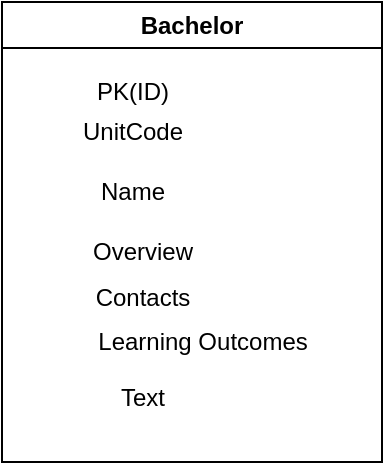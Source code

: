 <mxfile version="21.6.9" type="github">
  <diagram name="Page-1" id="2zYKsYj3F1adgjcDwOO2">
    <mxGraphModel dx="792" dy="1100" grid="1" gridSize="10" guides="1" tooltips="1" connect="1" arrows="1" fold="1" page="1" pageScale="1" pageWidth="850" pageHeight="1100" math="0" shadow="0">
      <root>
        <mxCell id="0" />
        <mxCell id="1" parent="0" />
        <mxCell id="_wI2JqVREfI81qUmRfrN-2" value="Bachelor" style="swimlane;whiteSpace=wrap;html=1;" vertex="1" parent="1">
          <mxGeometry x="70" y="110" width="190" height="230" as="geometry" />
        </mxCell>
        <mxCell id="_wI2JqVREfI81qUmRfrN-3" value="PK(ID)" style="text;html=1;align=center;verticalAlign=middle;resizable=0;points=[];autosize=1;strokeColor=none;fillColor=none;" vertex="1" parent="_wI2JqVREfI81qUmRfrN-2">
          <mxGeometry x="35" y="30" width="60" height="30" as="geometry" />
        </mxCell>
        <mxCell id="_wI2JqVREfI81qUmRfrN-4" value="Name" style="text;html=1;align=center;verticalAlign=middle;resizable=0;points=[];autosize=1;strokeColor=none;fillColor=none;" vertex="1" parent="_wI2JqVREfI81qUmRfrN-2">
          <mxGeometry x="35" y="80" width="60" height="30" as="geometry" />
        </mxCell>
        <mxCell id="_wI2JqVREfI81qUmRfrN-5" value="Overview" style="text;html=1;align=center;verticalAlign=middle;resizable=0;points=[];autosize=1;strokeColor=none;fillColor=none;" vertex="1" parent="_wI2JqVREfI81qUmRfrN-2">
          <mxGeometry x="35" y="110" width="70" height="30" as="geometry" />
        </mxCell>
        <mxCell id="_wI2JqVREfI81qUmRfrN-6" value="Contacts" style="text;html=1;align=center;verticalAlign=middle;resizable=0;points=[];autosize=1;strokeColor=none;fillColor=none;" vertex="1" parent="_wI2JqVREfI81qUmRfrN-2">
          <mxGeometry x="35" y="133" width="70" height="30" as="geometry" />
        </mxCell>
        <mxCell id="_wI2JqVREfI81qUmRfrN-7" value="Learning Outcomes" style="text;html=1;align=center;verticalAlign=middle;resizable=0;points=[];autosize=1;strokeColor=none;fillColor=none;" vertex="1" parent="_wI2JqVREfI81qUmRfrN-2">
          <mxGeometry x="35" y="155" width="130" height="30" as="geometry" />
        </mxCell>
        <mxCell id="_wI2JqVREfI81qUmRfrN-8" value="Text" style="text;html=1;align=center;verticalAlign=middle;resizable=0;points=[];autosize=1;strokeColor=none;fillColor=none;" vertex="1" parent="_wI2JqVREfI81qUmRfrN-2">
          <mxGeometry x="45" y="183" width="50" height="30" as="geometry" />
        </mxCell>
        <mxCell id="_wI2JqVREfI81qUmRfrN-9" value="UnitCode" style="text;html=1;align=center;verticalAlign=middle;resizable=0;points=[];autosize=1;strokeColor=none;fillColor=none;" vertex="1" parent="_wI2JqVREfI81qUmRfrN-2">
          <mxGeometry x="30" y="50" width="70" height="30" as="geometry" />
        </mxCell>
      </root>
    </mxGraphModel>
  </diagram>
</mxfile>
